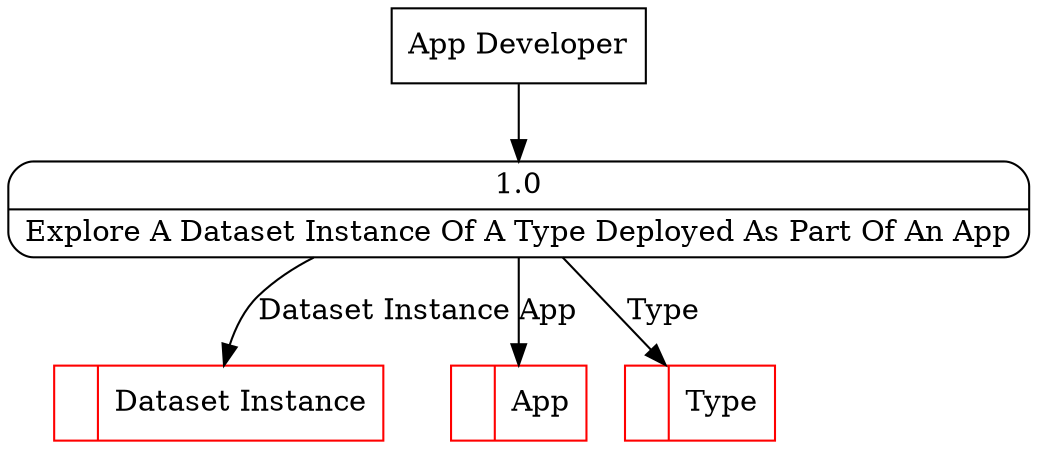 digraph dfd2{ 
node[shape=record]
200 [label="<f0>  |<f1> Dataset Instance " color=red];
201 [label="<f0>  |<f1> App " color=red];
202 [label="<f0>  |<f1> Type " color=red];
203 [label="App Developer" shape=box];
204 [label="{<f0> 1.0|<f1> Explore A Dataset Instance Of A Type Deployed As Part Of An App }" shape=Mrecord];
203 -> 204
204 -> 200 [label="Dataset Instance"]
204 -> 202 [label="Type"]
204 -> 201 [label="App"]
}